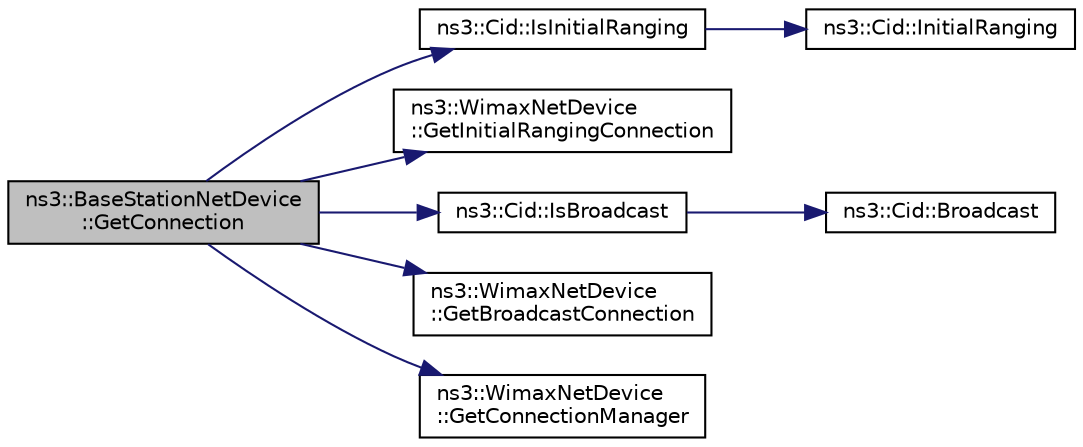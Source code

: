 digraph "ns3::BaseStationNetDevice::GetConnection"
{
  edge [fontname="Helvetica",fontsize="10",labelfontname="Helvetica",labelfontsize="10"];
  node [fontname="Helvetica",fontsize="10",shape=record];
  rankdir="LR";
  Node1 [label="ns3::BaseStationNetDevice\l::GetConnection",height=0.2,width=0.4,color="black", fillcolor="grey75", style="filled", fontcolor="black"];
  Node1 -> Node2 [color="midnightblue",fontsize="10",style="solid"];
  Node2 [label="ns3::Cid::IsInitialRanging",height=0.2,width=0.4,color="black", fillcolor="white", style="filled",URL="$de/d5c/classns3_1_1Cid.html#a731e5439f22cd7843b9c5958f03ea825"];
  Node2 -> Node3 [color="midnightblue",fontsize="10",style="solid"];
  Node3 [label="ns3::Cid::InitialRanging",height=0.2,width=0.4,color="black", fillcolor="white", style="filled",URL="$de/d5c/classns3_1_1Cid.html#a5c204ab0df783c7594c764bae1611436"];
  Node1 -> Node4 [color="midnightblue",fontsize="10",style="solid"];
  Node4 [label="ns3::WimaxNetDevice\l::GetInitialRangingConnection",height=0.2,width=0.4,color="black", fillcolor="white", style="filled",URL="$dc/d52/classns3_1_1WimaxNetDevice.html#a2d1cf9aa6bcb809f54f58432f049853f"];
  Node1 -> Node5 [color="midnightblue",fontsize="10",style="solid"];
  Node5 [label="ns3::Cid::IsBroadcast",height=0.2,width=0.4,color="black", fillcolor="white", style="filled",URL="$de/d5c/classns3_1_1Cid.html#af02254c3891a00a8032359fa14206d55"];
  Node5 -> Node6 [color="midnightblue",fontsize="10",style="solid"];
  Node6 [label="ns3::Cid::Broadcast",height=0.2,width=0.4,color="black", fillcolor="white", style="filled",URL="$de/d5c/classns3_1_1Cid.html#ad0eba402a114ef864b4109a3b58c0aec"];
  Node1 -> Node7 [color="midnightblue",fontsize="10",style="solid"];
  Node7 [label="ns3::WimaxNetDevice\l::GetBroadcastConnection",height=0.2,width=0.4,color="black", fillcolor="white", style="filled",URL="$dc/d52/classns3_1_1WimaxNetDevice.html#a11d2c7bbd695e2c845a821ec15baa2aa"];
  Node1 -> Node8 [color="midnightblue",fontsize="10",style="solid"];
  Node8 [label="ns3::WimaxNetDevice\l::GetConnectionManager",height=0.2,width=0.4,color="black", fillcolor="white", style="filled",URL="$dc/d52/classns3_1_1WimaxNetDevice.html#a25450b18f62f91e4c2ab08485bd171a2"];
}
